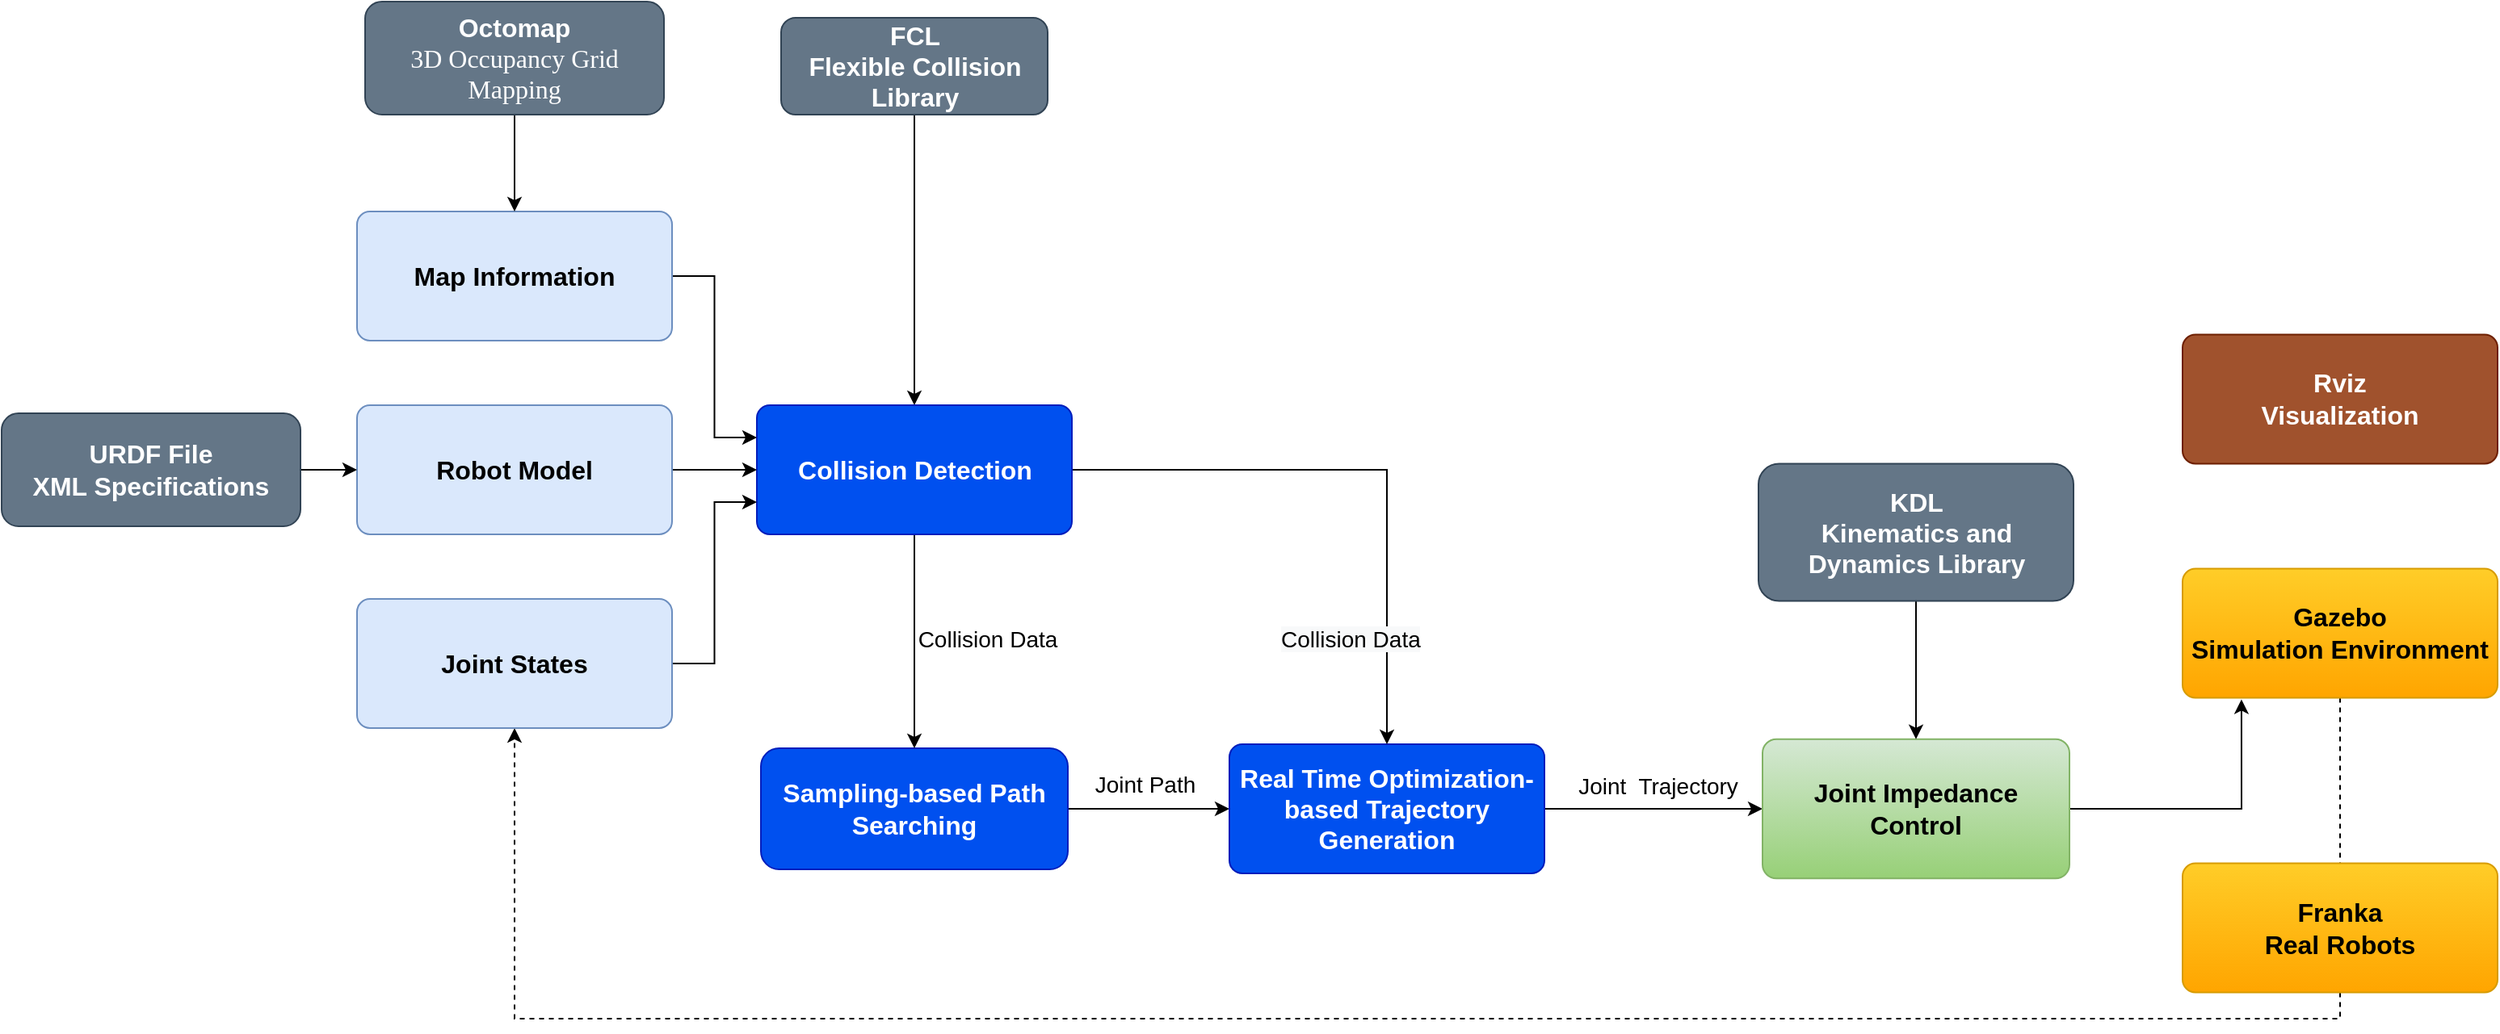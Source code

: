 <mxfile version="14.2.7" type="github">
  <diagram name="Page-1" id="c7558073-3199-34d8-9f00-42111426c3f3">
    <mxGraphModel dx="1702" dy="3520" grid="1" gridSize="10" guides="1" tooltips="1" connect="1" arrows="1" fold="1" page="1" pageScale="1" pageWidth="826" pageHeight="1169" background="#ffffff" math="0" shadow="0">
      <root>
        <mxCell id="0" />
        <mxCell id="1" parent="0" />
        <mxCell id="J7QnbqcB4bwB-RJJJF_O-110" value="" style="edgeStyle=orthogonalEdgeStyle;rounded=0;orthogonalLoop=1;jettySize=auto;html=1;" edge="1" parent="1" source="J7QnbqcB4bwB-RJJJF_O-103" target="J7QnbqcB4bwB-RJJJF_O-109">
          <mxGeometry relative="1" as="geometry" />
        </mxCell>
        <mxCell id="J7QnbqcB4bwB-RJJJF_O-103" value="&lt;font style=&quot;font-size: 16px&quot;&gt;&lt;b&gt;FCL&lt;br&gt;Flexible Collision Library&lt;br&gt;&lt;/b&gt;&lt;/font&gt;" style="rounded=1;whiteSpace=wrap;html=1;fillColor=#647687;strokeColor=#314354;fontColor=#ffffff;" vertex="1" parent="1">
          <mxGeometry x="-237.5" y="-1010" width="165" height="60" as="geometry" />
        </mxCell>
        <mxCell id="J7QnbqcB4bwB-RJJJF_O-112" value="" style="edgeStyle=orthogonalEdgeStyle;rounded=0;orthogonalLoop=1;jettySize=auto;html=1;" edge="1" parent="1" source="J7QnbqcB4bwB-RJJJF_O-104" target="J7QnbqcB4bwB-RJJJF_O-105">
          <mxGeometry relative="1" as="geometry" />
        </mxCell>
        <mxCell id="J7QnbqcB4bwB-RJJJF_O-104" value="&lt;span style=&quot;font-size: 16px&quot;&gt;&lt;b&gt;Sampling-based Path Searching&lt;/b&gt;&lt;/span&gt;" style="rounded=1;whiteSpace=wrap;html=1;fillColor=#0050ef;strokeColor=#001DBC;fontColor=#ffffff;" vertex="1" parent="1">
          <mxGeometry x="-250" y="-557.5" width="190" height="75" as="geometry" />
        </mxCell>
        <mxCell id="J7QnbqcB4bwB-RJJJF_O-118" style="edgeStyle=orthogonalEdgeStyle;rounded=0;orthogonalLoop=1;jettySize=auto;html=1;exitX=1;exitY=0.5;exitDx=0;exitDy=0;entryX=0;entryY=0.5;entryDx=0;entryDy=0;" edge="1" parent="1" source="J7QnbqcB4bwB-RJJJF_O-105" target="J7QnbqcB4bwB-RJJJF_O-116">
          <mxGeometry relative="1" as="geometry" />
        </mxCell>
        <mxCell id="J7QnbqcB4bwB-RJJJF_O-105" value="&lt;span style=&quot;font-size: 16px&quot;&gt;&lt;b&gt;Real Time Optimization-based Trajectory Generation&lt;/b&gt;&lt;/span&gt;" style="rounded=1;whiteSpace=wrap;html=1;fillColor=#0050ef;strokeColor=#001DBC;arcSize=10;fontColor=#ffffff;" vertex="1" parent="1">
          <mxGeometry x="40" y="-560.01" width="195" height="80" as="geometry" />
        </mxCell>
        <mxCell id="J7QnbqcB4bwB-RJJJF_O-111" value="" style="edgeStyle=orthogonalEdgeStyle;rounded=0;orthogonalLoop=1;jettySize=auto;html=1;" edge="1" parent="1" source="J7QnbqcB4bwB-RJJJF_O-109" target="J7QnbqcB4bwB-RJJJF_O-105">
          <mxGeometry relative="1" as="geometry" />
        </mxCell>
        <mxCell id="J7QnbqcB4bwB-RJJJF_O-115" style="edgeStyle=orthogonalEdgeStyle;rounded=0;orthogonalLoop=1;jettySize=auto;html=1;entryX=0.5;entryY=0;entryDx=0;entryDy=0;" edge="1" parent="1" source="J7QnbqcB4bwB-RJJJF_O-109" target="J7QnbqcB4bwB-RJJJF_O-104">
          <mxGeometry relative="1" as="geometry">
            <mxPoint x="-157.5" y="-630" as="targetPoint" />
          </mxGeometry>
        </mxCell>
        <mxCell id="J7QnbqcB4bwB-RJJJF_O-109" value="&lt;span style=&quot;font-size: 16px&quot;&gt;&lt;b&gt;Collision Detection&lt;/b&gt;&lt;/span&gt;" style="rounded=1;whiteSpace=wrap;html=1;fillColor=#0050ef;strokeColor=#001DBC;arcSize=10;fontColor=#ffffff;" vertex="1" parent="1">
          <mxGeometry x="-252.5" y="-770" width="195" height="80" as="geometry" />
        </mxCell>
        <mxCell id="J7QnbqcB4bwB-RJJJF_O-150" style="edgeStyle=orthogonalEdgeStyle;rounded=0;orthogonalLoop=1;jettySize=auto;html=1;entryX=0.187;entryY=1.012;entryDx=0;entryDy=0;entryPerimeter=0;" edge="1" parent="1" source="J7QnbqcB4bwB-RJJJF_O-116" target="J7QnbqcB4bwB-RJJJF_O-117">
          <mxGeometry relative="1" as="geometry">
            <Array as="points">
              <mxPoint x="666" y="-519" />
            </Array>
          </mxGeometry>
        </mxCell>
        <mxCell id="J7QnbqcB4bwB-RJJJF_O-116" value="&lt;span style=&quot;font-size: 16px&quot;&gt;&lt;b&gt;Joint Impedance &lt;br&gt;Control&lt;/b&gt;&lt;/span&gt;" style="rounded=1;whiteSpace=wrap;html=1;fillColor=#d5e8d4;strokeColor=#82b366;arcSize=10;gradientColor=#97d077;" vertex="1" parent="1">
          <mxGeometry x="370" y="-563.13" width="190" height="86.25" as="geometry" />
        </mxCell>
        <mxCell id="J7QnbqcB4bwB-RJJJF_O-132" style="edgeStyle=orthogonalEdgeStyle;rounded=0;orthogonalLoop=1;jettySize=auto;html=1;dashed=1;" edge="1" parent="1" source="J7QnbqcB4bwB-RJJJF_O-117">
          <mxGeometry relative="1" as="geometry">
            <mxPoint x="770" y="-430" as="targetPoint" />
            <Array as="points">
              <mxPoint x="727" y="-440" />
            </Array>
          </mxGeometry>
        </mxCell>
        <mxCell id="J7QnbqcB4bwB-RJJJF_O-117" value="&lt;span style=&quot;font-size: 16px&quot;&gt;&lt;b&gt;Gazebo&lt;br&gt;Simulation Environment&lt;br&gt;&lt;/b&gt;&lt;/span&gt;" style="rounded=1;whiteSpace=wrap;html=1;fillColor=#ffcd28;strokeColor=#d79b00;arcSize=10;gradientColor=#ffa500;" vertex="1" parent="1">
          <mxGeometry x="630" y="-668.75" width="195" height="80" as="geometry" />
        </mxCell>
        <mxCell id="J7QnbqcB4bwB-RJJJF_O-131" style="edgeStyle=orthogonalEdgeStyle;rounded=0;orthogonalLoop=1;jettySize=auto;html=1;entryX=0.5;entryY=1;entryDx=0;entryDy=0;dashed=1;" edge="1" parent="1" source="J7QnbqcB4bwB-RJJJF_O-119" target="J7QnbqcB4bwB-RJJJF_O-126">
          <mxGeometry relative="1" as="geometry">
            <Array as="points">
              <mxPoint x="728" y="-390" />
              <mxPoint x="-402" y="-390" />
            </Array>
          </mxGeometry>
        </mxCell>
        <mxCell id="J7QnbqcB4bwB-RJJJF_O-119" value="&lt;span style=&quot;font-size: 16px&quot;&gt;&lt;b&gt;Franka&lt;br&gt;Real Robots&lt;br&gt;&lt;/b&gt;&lt;/span&gt;" style="rounded=1;whiteSpace=wrap;html=1;fillColor=#ffcd28;strokeColor=#d79b00;arcSize=10;gradientColor=#ffa500;" vertex="1" parent="1">
          <mxGeometry x="630" y="-486.25" width="195" height="80" as="geometry" />
        </mxCell>
        <mxCell id="J7QnbqcB4bwB-RJJJF_O-133" style="edgeStyle=orthogonalEdgeStyle;rounded=0;orthogonalLoop=1;jettySize=auto;html=1;entryX=0;entryY=0.25;entryDx=0;entryDy=0;" edge="1" parent="1" source="J7QnbqcB4bwB-RJJJF_O-122" target="J7QnbqcB4bwB-RJJJF_O-109">
          <mxGeometry relative="1" as="geometry">
            <mxPoint x="-270" y="-790" as="targetPoint" />
          </mxGeometry>
        </mxCell>
        <mxCell id="J7QnbqcB4bwB-RJJJF_O-122" value="&lt;span style=&quot;font-size: 16px&quot;&gt;&lt;b&gt;Map Information&lt;/b&gt;&lt;/span&gt;" style="rounded=1;whiteSpace=wrap;html=1;fillColor=#dae8fc;strokeColor=#6c8ebf;arcSize=10;" vertex="1" parent="1">
          <mxGeometry x="-500" y="-890" width="195" height="80" as="geometry" />
        </mxCell>
        <mxCell id="J7QnbqcB4bwB-RJJJF_O-135" value="" style="edgeStyle=orthogonalEdgeStyle;rounded=0;orthogonalLoop=1;jettySize=auto;html=1;" edge="1" parent="1" source="J7QnbqcB4bwB-RJJJF_O-123" target="J7QnbqcB4bwB-RJJJF_O-109">
          <mxGeometry relative="1" as="geometry" />
        </mxCell>
        <mxCell id="J7QnbqcB4bwB-RJJJF_O-123" value="&lt;span style=&quot;font-size: 16px&quot;&gt;&lt;b&gt;Robot Model&lt;/b&gt;&lt;/span&gt;" style="rounded=1;whiteSpace=wrap;html=1;fillColor=#dae8fc;strokeColor=#6c8ebf;arcSize=10;" vertex="1" parent="1">
          <mxGeometry x="-500" y="-770" width="195" height="80" as="geometry" />
        </mxCell>
        <mxCell id="J7QnbqcB4bwB-RJJJF_O-125" value="" style="edgeStyle=orthogonalEdgeStyle;rounded=0;orthogonalLoop=1;jettySize=auto;html=1;" edge="1" parent="1" source="J7QnbqcB4bwB-RJJJF_O-124" target="J7QnbqcB4bwB-RJJJF_O-122">
          <mxGeometry relative="1" as="geometry" />
        </mxCell>
        <mxCell id="J7QnbqcB4bwB-RJJJF_O-124" value="&lt;font style=&quot;font-size: 16px&quot;&gt;&lt;b&gt;Octomap&lt;br&gt;&lt;/b&gt;&lt;span style=&quot;font-family: &amp;#34;times new roman&amp;#34; ; font-size: medium&quot;&gt;3D Occupancy Grid Mapping&lt;/span&gt;&lt;b&gt;&lt;br&gt;&lt;/b&gt;&lt;/font&gt;" style="rounded=1;whiteSpace=wrap;html=1;fillColor=#647687;strokeColor=#314354;fontColor=#ffffff;" vertex="1" parent="1">
          <mxGeometry x="-495" y="-1020" width="185" height="70" as="geometry" />
        </mxCell>
        <mxCell id="J7QnbqcB4bwB-RJJJF_O-136" style="edgeStyle=orthogonalEdgeStyle;rounded=0;orthogonalLoop=1;jettySize=auto;html=1;entryX=0;entryY=0.75;entryDx=0;entryDy=0;" edge="1" parent="1" source="J7QnbqcB4bwB-RJJJF_O-126" target="J7QnbqcB4bwB-RJJJF_O-109">
          <mxGeometry relative="1" as="geometry" />
        </mxCell>
        <mxCell id="J7QnbqcB4bwB-RJJJF_O-126" value="&lt;span style=&quot;font-size: 16px&quot;&gt;&lt;b&gt;Joint States&lt;/b&gt;&lt;/span&gt;" style="rounded=1;whiteSpace=wrap;html=1;fillColor=#dae8fc;strokeColor=#6c8ebf;arcSize=10;" vertex="1" parent="1">
          <mxGeometry x="-500" y="-650" width="195" height="80" as="geometry" />
        </mxCell>
        <mxCell id="J7QnbqcB4bwB-RJJJF_O-128" value="" style="edgeStyle=orthogonalEdgeStyle;rounded=0;orthogonalLoop=1;jettySize=auto;html=1;" edge="1" parent="1" source="J7QnbqcB4bwB-RJJJF_O-127" target="J7QnbqcB4bwB-RJJJF_O-123">
          <mxGeometry relative="1" as="geometry" />
        </mxCell>
        <mxCell id="J7QnbqcB4bwB-RJJJF_O-127" value="&lt;font&gt;&lt;b&gt;&lt;span style=&quot;font-size: 16px&quot;&gt;URDF File&lt;br&gt;XML Specifications&lt;br&gt;&lt;/span&gt;&lt;/b&gt;&lt;/font&gt;" style="rounded=1;whiteSpace=wrap;html=1;fillColor=#647687;strokeColor=#314354;fontColor=#ffffff;" vertex="1" parent="1">
          <mxGeometry x="-720" y="-765" width="185" height="70" as="geometry" />
        </mxCell>
        <mxCell id="J7QnbqcB4bwB-RJJJF_O-137" value="&lt;span style=&quot;font-size: 16px&quot;&gt;&lt;b&gt;Rviz&lt;br&gt;Visualization&lt;/b&gt;&lt;/span&gt;" style="rounded=1;whiteSpace=wrap;html=1;fillColor=#a0522d;strokeColor=#6D1F00;arcSize=10;fontColor=#ffffff;" vertex="1" parent="1">
          <mxGeometry x="630" y="-813.75" width="195" height="80" as="geometry" />
        </mxCell>
        <mxCell id="J7QnbqcB4bwB-RJJJF_O-148" value="" style="edgeStyle=orthogonalEdgeStyle;rounded=0;orthogonalLoop=1;jettySize=auto;html=1;" edge="1" parent="1" source="J7QnbqcB4bwB-RJJJF_O-140" target="J7QnbqcB4bwB-RJJJF_O-116">
          <mxGeometry relative="1" as="geometry" />
        </mxCell>
        <mxCell id="J7QnbqcB4bwB-RJJJF_O-140" value="&lt;font&gt;&lt;b&gt;&lt;font style=&quot;font-size: 16px&quot;&gt;KDL&lt;br&gt;Kinematics and Dynamics Library&lt;/font&gt;&lt;br&gt;&lt;/b&gt;&lt;/font&gt;" style="rounded=1;whiteSpace=wrap;html=1;fillColor=#647687;strokeColor=#314354;fontColor=#ffffff;" vertex="1" parent="1">
          <mxGeometry x="367.5" y="-733.75" width="195" height="85" as="geometry" />
        </mxCell>
        <mxCell id="J7QnbqcB4bwB-RJJJF_O-142" value="&lt;font style=&quot;font-size: 14px&quot;&gt;Collision Data&lt;/font&gt;" style="text;html=1;align=center;verticalAlign=middle;resizable=0;points=[];autosize=1;" vertex="1" parent="1">
          <mxGeometry x="-160" y="-635" width="100" height="20" as="geometry" />
        </mxCell>
        <mxCell id="J7QnbqcB4bwB-RJJJF_O-143" value="&lt;meta charset=&quot;utf-8&quot;&gt;&lt;span style=&quot;color: rgb(0, 0, 0); font-family: helvetica; font-size: 14px; font-style: normal; font-weight: 400; letter-spacing: normal; text-align: center; text-indent: 0px; text-transform: none; word-spacing: 0px; background-color: rgb(248, 249, 250); display: inline; float: none;&quot;&gt;Collision Data&lt;/span&gt;" style="text;whiteSpace=wrap;html=1;" vertex="1" parent="1">
          <mxGeometry x="70" y="-640" width="110" height="30" as="geometry" />
        </mxCell>
        <mxCell id="J7QnbqcB4bwB-RJJJF_O-144" value="&lt;font style=&quot;font-size: 14px&quot;&gt;Joint Path&lt;/font&gt;" style="text;html=1;strokeColor=none;fillColor=none;align=center;verticalAlign=middle;whiteSpace=wrap;rounded=0;" vertex="1" parent="1">
          <mxGeometry x="-57.5" y="-546.25" width="90" height="22.5" as="geometry" />
        </mxCell>
        <mxCell id="J7QnbqcB4bwB-RJJJF_O-149" value="&lt;font style=&quot;font-size: 14px&quot;&gt;Joint&amp;nbsp; Trajectory&lt;/font&gt;" style="text;html=1;align=center;verticalAlign=middle;resizable=0;points=[];autosize=1;" vertex="1" parent="1">
          <mxGeometry x="250" y="-543.75" width="110" height="20" as="geometry" />
        </mxCell>
      </root>
    </mxGraphModel>
  </diagram>
</mxfile>
